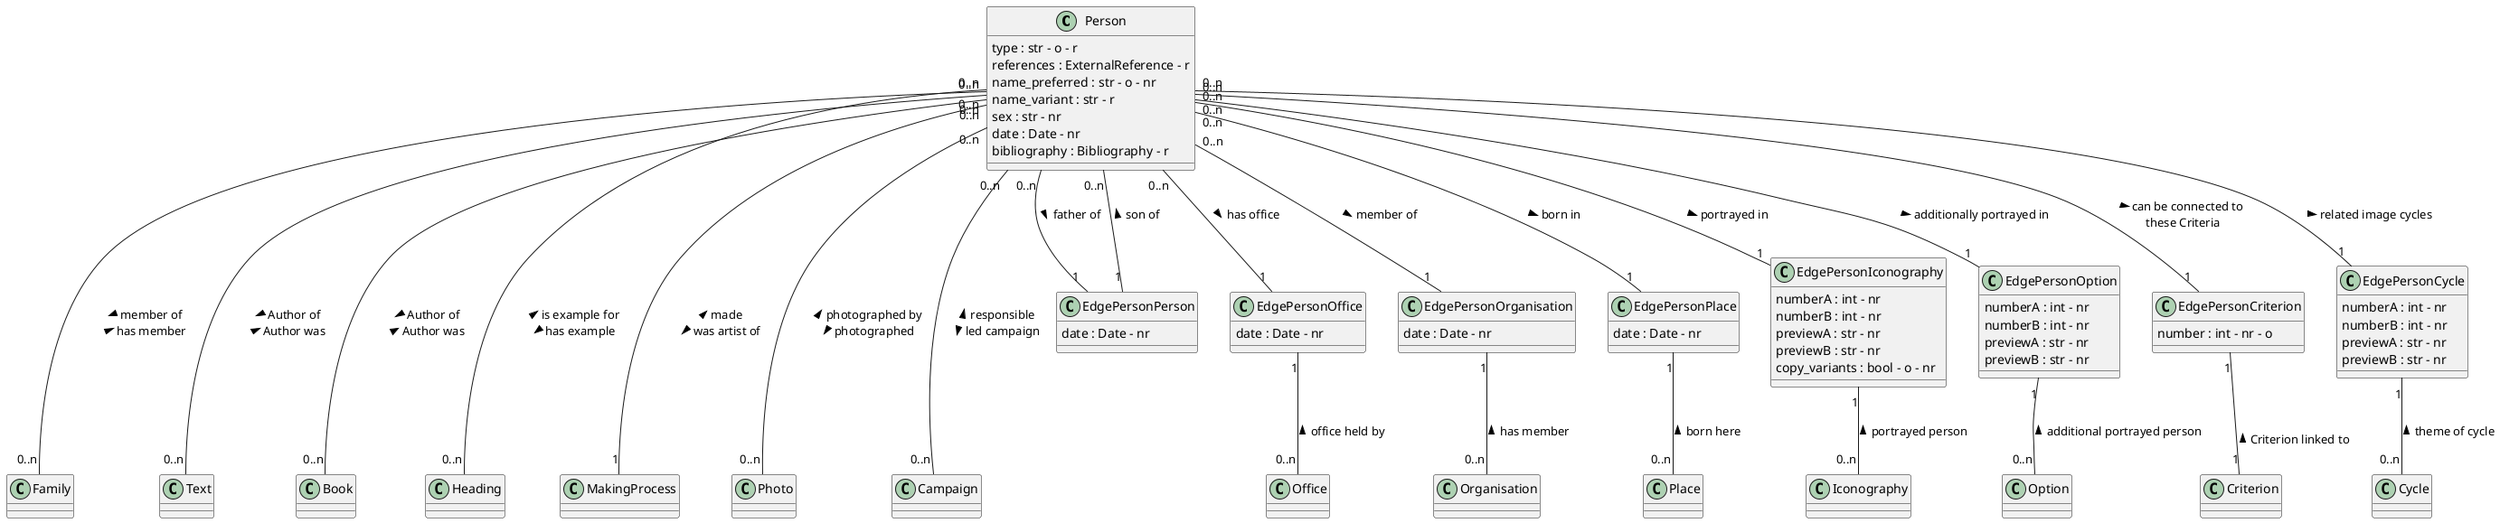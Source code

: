@startuml Person
class Person
Person : type : str - o - r
Person : references : ExternalReference - r
Person : name_preferred : str - o - nr
Person : name_variant : str - r
Person : sex : str - nr
Person : date : Date - nr
Person : bibliography : Bibliography - r


class Person 

class Family

class Office

class Organisation

class Place 

class Iconography

class Option 
    
class Criterion

class Cycle

class Text 

class Book

class Heading

class MakingProcess

class Photo

class Campaign

class EdgePersonPerson
EdgePersonPerson : date : Date - nr

class EdgePersonOffice
EdgePersonOffice : date : Date - nr

class EdgePersonOrganisation
EdgePersonOrganisation : date : Date - nr

class EdgePersonPlace
EdgePersonPlace : date : Date - nr

class EdgePersonIconography
EdgePersonIconography : numberA : int - nr
EdgePersonIconography : numberB : int - nr
EdgePersonIconography : previewA : str - nr
EdgePersonIconography : previewB : str - nr

class EdgePersonOption
EdgePersonOption : numberA : int - nr
EdgePersonOption : numberB : int - nr
EdgePersonOption : previewA : str - nr
EdgePersonOption : previewB : str - nr
EdgePersonIconography : copy_variants : bool - o - nr

class EdgePersonCriterion
EdgePersonCriterion : number : int - nr - o 

class EdgePersonCycle
EdgePersonCycle : numberA : int - nr
EdgePersonCycle : numberB : int - nr
EdgePersonCycle : previewA : str - nr
EdgePersonCycle : previewB : str - nr

Person "0..n" -- "1" EdgePersonPerson : father of >
EdgePersonPerson "1" -- "0..n" Person : son of >

Person "0..n" --- "0..n" Family : > member of \n has member <

Person "0..n" -- "1" EdgePersonOffice : has office >
EdgePersonOffice "1" -- "0..n" Office : office held by <

Person "0..n" -- "1" EdgePersonOrganisation : member of >
EdgePersonOrganisation "1" -- "0..n" Organisation : has member <

Person "0..n" -- "1" EdgePersonPlace : born in >
EdgePersonPlace "1" -- "0..n" Place : born here <

Person "0..n" -- "1" EdgePersonIconography : portrayed in >
EdgePersonIconography "1" -- "0..n" Iconography : portrayed person <

Person "0..n" -- "1" EdgePersonOption : additionally portrayed in >
EdgePersonOption "1" -- "0..n" Option : additional portrayed person <

Person "0..n" -- "1" EdgePersonCriterion : > can be connected to \n these Criteria 
EdgePersonCriterion "1" -- "1" Criterion : \n Criterion linked to <

Person "0..n" -- "1" EdgePersonCycle : related image cycles >
EdgePersonCycle "1" -- "0..n" Cycle : theme of cycle <

Person "0..n" --- "0..n" Text : > Author of \n Author was < 

Person "0..n" --- "0..n" Book : > Author of \n Author was < 

Person "0..n" --- "0..n" Heading : < is example for \n has example >

Person "0..n" --- "1" MakingProcess : < made \n was artist of >

Person "0..n" --- "0..n" Photo : < photographed by \n photographed >

Person "0..n" --- "0..n" Campaign : < responsible \n led campaign >

@enduml 

